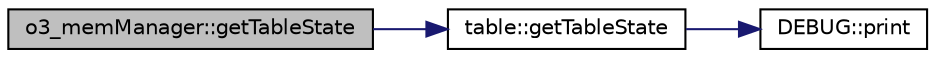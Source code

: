 digraph G
{
  edge [fontname="Helvetica",fontsize="10",labelfontname="Helvetica",labelfontsize="10"];
  node [fontname="Helvetica",fontsize="10",shape=record];
  rankdir=LR;
  Node1 [label="o3_memManager::getTableState",height=0.2,width=0.4,color="black", fillcolor="grey75", style="filled" fontcolor="black"];
  Node1 -> Node2 [color="midnightblue",fontsize="10",style="solid"];
  Node2 [label="table::getTableState",height=0.2,width=0.4,color="black", fillcolor="white", style="filled",URL="$classtable.html#abab8f70b8b32bb7342f5107edb328d18"];
  Node2 -> Node3 [color="midnightblue",fontsize="10",style="solid"];
  Node3 [label="DEBUG::print",height=0.2,width=0.4,color="black", fillcolor="white", style="filled",URL="$classDEBUG.html#ab38f086785f7239084b735007297078a"];
}
